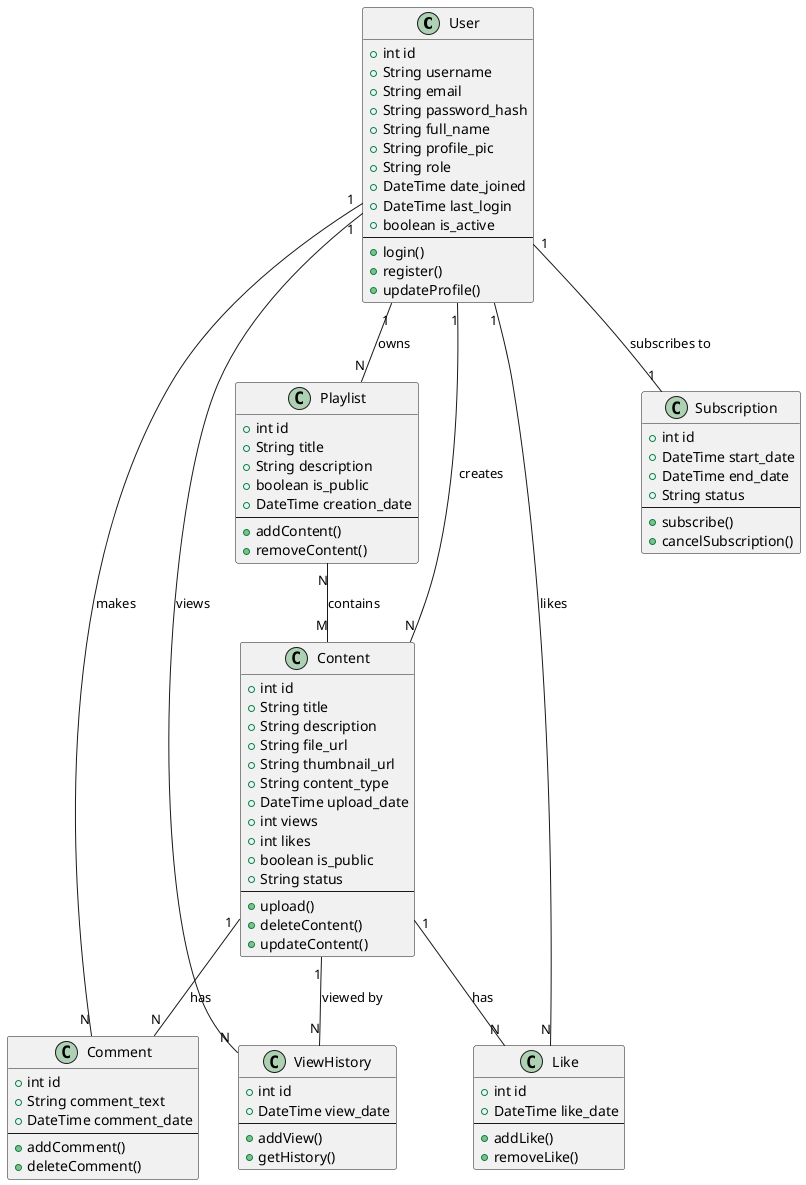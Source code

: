 @startuml

class User {
    + int id
    + String username
    + String email
    + String password_hash
    + String full_name
    + String profile_pic
    + String role
    + DateTime date_joined
    + DateTime last_login
    + boolean is_active
    --
    + login()
    + register()
    + updateProfile()
}

class Content {
    + int id
    + String title
    + String description
    + String file_url
    + String thumbnail_url
    + String content_type
    + DateTime upload_date
    + int views
    + int likes
    + boolean is_public
    + String status
    --
    + upload()
    + deleteContent()
    + updateContent()
}

class Playlist {
    + int id
    + String title
    + String description
    + boolean is_public
    + DateTime creation_date
    --
    + addContent()
    + removeContent()
}

class Comment {
    + int id
    + String comment_text
    + DateTime comment_date
    --
    + addComment()
    + deleteComment()
}

class Like {
    + int id
    + DateTime like_date
    --
    + addLike()
    + removeLike()
}

class Subscription {
    + int id
    + DateTime start_date
    + DateTime end_date
    + String status
    --
    + subscribe()
    + cancelSubscription()
}

class ViewHistory {
    + int id
    + DateTime view_date
    --
    + addView()
    + getHistory()
}

User "1" -- "N" Content : "creates"
User "1" -- "N" Playlist : "owns"
Playlist "N" -- "M" Content : "contains"
User "1" -- "N" Comment : "makes"
User "1" -- "N" Like : "likes"
Content "1" -- "N" Comment : "has"
Content "1" -- "N" Like : "has"
User "1" -- "1" Subscription : "subscribes to"
User "1" -- "N" ViewHistory : "views"
Content "1" -- "N" ViewHistory : "viewed by"

@enduml